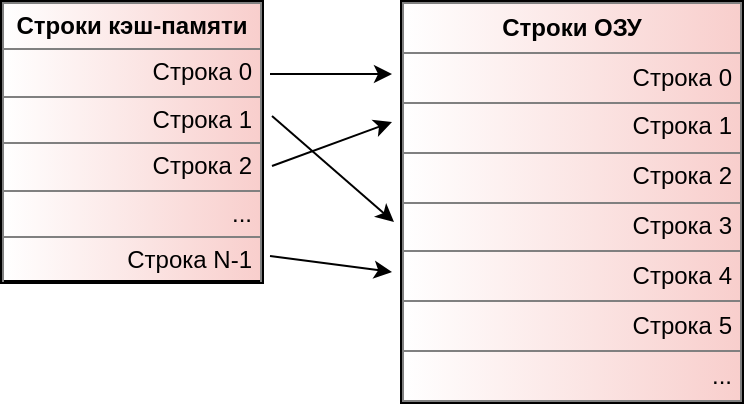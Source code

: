 <mxfile version="20.8.16" type="device" pages="3"><diagram id="nbpj_uiRKLNs1OYvme6L" name="cache"><mxGraphModel dx="1430" dy="846" grid="1" gridSize="10" guides="1" tooltips="1" connect="1" arrows="1" fold="1" page="1" pageScale="1" pageWidth="827" pageHeight="1169" math="1" shadow="0"><root><mxCell id="zK9a4A-4CMLfHtEgIFaL-0"/><mxCell id="zK9a4A-4CMLfHtEgIFaL-1" parent="zK9a4A-4CMLfHtEgIFaL-0"/><mxCell id="5F7hxDypilFhigLUdw_g-2" style="rounded=0;orthogonalLoop=1;jettySize=auto;html=1;" parent="zK9a4A-4CMLfHtEgIFaL-1" edge="1"><mxGeometry relative="1" as="geometry"><mxPoint x="235" y="76" as="targetPoint"/><mxPoint x="174" y="76" as="sourcePoint"/></mxGeometry></mxCell><mxCell id="5F7hxDypilFhigLUdw_g-0" value="&lt;table border=&quot;1&quot; width=&quot;100%&quot; cellpadding=&quot;4&quot; style=&quot;width: 100% ; height: 100% ; border-collapse: collapse&quot;&gt;&lt;tbody&gt;&lt;tr&gt;&lt;th align=&quot;center&quot;&gt;Строки кэш-памяти&lt;/th&gt;&lt;/tr&gt;&lt;tr&gt;&lt;td style=&quot;text-align: right&quot;&gt;Строка 0&lt;/td&gt;&lt;/tr&gt;&lt;tr&gt;&lt;td style=&quot;text-align: right&quot;&gt;Строка 1&lt;br&gt;&lt;/td&gt;&lt;/tr&gt;&lt;tr&gt;&lt;td style=&quot;text-align: right&quot;&gt;Строка 2&lt;br&gt;&lt;/td&gt;&lt;/tr&gt;&lt;tr&gt;&lt;td style=&quot;text-align: right&quot;&gt;...&lt;/td&gt;&lt;/tr&gt;&lt;tr&gt;&lt;td style=&quot;text-align: right&quot;&gt;Строка N-1&lt;/td&gt;&lt;/tr&gt;&lt;/tbody&gt;&lt;/table&gt;" style="text;html=1;strokeColor=default;fillColor=default;overflow=fill;glass=0;comic=0;perimeterSpacing=0;rounded=0;strokeWidth=2;gradientColor=#F8CECC;gradientDirection=east;" parent="zK9a4A-4CMLfHtEgIFaL-1" vertex="1"><mxGeometry x="40" y="40" width="130" height="140" as="geometry"/></mxCell><mxCell id="5F7hxDypilFhigLUdw_g-1" value="&lt;table border=&quot;1&quot; width=&quot;100%&quot; cellpadding=&quot;4&quot; style=&quot;width: 100% ; height: 100% ; border-collapse: collapse&quot;&gt;&lt;tbody&gt;&lt;tr&gt;&lt;th align=&quot;center&quot;&gt;Строки ОЗУ&lt;/th&gt;&lt;/tr&gt;&lt;tr&gt;&lt;td style=&quot;text-align: right&quot;&gt;Строка 0&lt;/td&gt;&lt;/tr&gt;&lt;tr&gt;&lt;td style=&quot;text-align: right&quot;&gt;Строка&amp;nbsp;1&lt;br&gt;&lt;/td&gt;&lt;/tr&gt;&lt;tr&gt;&lt;td style=&quot;text-align: right&quot;&gt;Строка&amp;nbsp;2&lt;br&gt;&lt;/td&gt;&lt;/tr&gt;&lt;tr&gt;&lt;td style=&quot;text-align: right&quot;&gt;Строка&amp;nbsp;3&lt;/td&gt;&lt;/tr&gt;&lt;tr&gt;&lt;td style=&quot;text-align: right&quot;&gt;Строка&amp;nbsp;4&lt;/td&gt;&lt;/tr&gt;&lt;tr&gt;&lt;td style=&quot;text-align: right&quot;&gt;Строка&amp;nbsp;5&lt;/td&gt;&lt;/tr&gt;&lt;tr&gt;&lt;td style=&quot;text-align: right&quot;&gt;...&lt;/td&gt;&lt;/tr&gt;&lt;/tbody&gt;&lt;/table&gt;" style="text;html=1;strokeColor=default;fillColor=default;overflow=fill;glass=0;comic=0;perimeterSpacing=0;rounded=0;strokeWidth=2;gradientColor=#F8CECC;gradientDirection=east;" parent="zK9a4A-4CMLfHtEgIFaL-1" vertex="1"><mxGeometry x="240" y="40" width="170" height="200" as="geometry"/></mxCell><mxCell id="5F7hxDypilFhigLUdw_g-3" style="rounded=0;orthogonalLoop=1;jettySize=auto;html=1;" parent="zK9a4A-4CMLfHtEgIFaL-1" edge="1"><mxGeometry relative="1" as="geometry"><mxPoint x="236" y="150" as="targetPoint"/><mxPoint x="175" y="97" as="sourcePoint"/></mxGeometry></mxCell><mxCell id="5F7hxDypilFhigLUdw_g-4" style="rounded=0;orthogonalLoop=1;jettySize=auto;html=1;" parent="zK9a4A-4CMLfHtEgIFaL-1" edge="1"><mxGeometry relative="1" as="geometry"><mxPoint x="235" y="175" as="targetPoint"/><mxPoint x="174" y="167" as="sourcePoint"/></mxGeometry></mxCell><mxCell id="5F7hxDypilFhigLUdw_g-5" style="rounded=0;orthogonalLoop=1;jettySize=auto;html=1;" parent="zK9a4A-4CMLfHtEgIFaL-1" edge="1"><mxGeometry relative="1" as="geometry"><mxPoint x="235" y="100" as="targetPoint"/><mxPoint x="175" y="122" as="sourcePoint"/></mxGeometry></mxCell></root></mxGraphModel></diagram><diagram name="VM" id="P62BXfJZ1sK9GitiY-Vh"><mxGraphModel dx="1430" dy="846" grid="1" gridSize="10" guides="1" tooltips="1" connect="1" arrows="1" fold="1" page="1" pageScale="1" pageWidth="827" pageHeight="1169" math="1" shadow="0"><root><mxCell id="mAOAdRKeAuuD5DQ7iU_m-0"/><mxCell id="mAOAdRKeAuuD5DQ7iU_m-1" parent="mAOAdRKeAuuD5DQ7iU_m-0"/><mxCell id="mAOAdRKeAuuD5DQ7iU_m-2" style="rounded=0;orthogonalLoop=1;jettySize=auto;html=1;" parent="mAOAdRKeAuuD5DQ7iU_m-1" edge="1"><mxGeometry relative="1" as="geometry"><mxPoint x="235" y="90" as="targetPoint"/><mxPoint x="174" y="90" as="sourcePoint"/></mxGeometry></mxCell><mxCell id="mAOAdRKeAuuD5DQ7iU_m-3" value="&lt;table border=&quot;1&quot; width=&quot;100%&quot; cellpadding=&quot;4&quot; style=&quot;width: 100% ; height: 100% ; border-collapse: collapse&quot;&gt;&lt;tbody&gt;&lt;tr&gt;&lt;th align=&quot;center&quot;&gt;Виртуальные&lt;br&gt;страницы&lt;/th&gt;&lt;/tr&gt;&lt;tr&gt;&lt;td style=&quot;text-align: right&quot;&gt;Страница 0&lt;/td&gt;&lt;/tr&gt;&lt;tr&gt;&lt;td style=&quot;text-align: right&quot;&gt;Страница 1&lt;/td&gt;&lt;/tr&gt;&lt;tr&gt;&lt;td style=&quot;text-align: right&quot;&gt;Страница 2&lt;br&gt;&lt;/td&gt;&lt;/tr&gt;&lt;tr&gt;&lt;td style=&quot;text-align: right&quot;&gt;Страница 3&lt;br&gt;&lt;/td&gt;&lt;/tr&gt;&lt;tr&gt;&lt;td style=&quot;text-align: right&quot;&gt;Страница 4&lt;br&gt;&lt;/td&gt;&lt;/tr&gt;&lt;tr&gt;&lt;td style=&quot;text-align: right&quot;&gt;&lt;span&gt;Страница 5&lt;/span&gt;&lt;br&gt;&lt;/td&gt;&lt;/tr&gt;&lt;tr&gt;&lt;td style=&quot;text-align: right&quot;&gt;&lt;span&gt;Страница 6&lt;/span&gt;&lt;br&gt;&lt;/td&gt;&lt;/tr&gt;&lt;tr&gt;&lt;td style=&quot;text-align: right&quot;&gt;&lt;span&gt;Страница 7&lt;/span&gt;&lt;br&gt;&lt;/td&gt;&lt;/tr&gt;&lt;tr&gt;&lt;td style=&quot;text-align: right&quot;&gt;&lt;span&gt;Страница 8&lt;/span&gt;&lt;br&gt;&lt;/td&gt;&lt;/tr&gt;&lt;tr&gt;&lt;td style=&quot;text-align: right&quot;&gt;&lt;span&gt;Страница 9&lt;/span&gt;&lt;br&gt;&lt;/td&gt;&lt;/tr&gt;&lt;tr&gt;&lt;td style=&quot;text-align: right&quot;&gt;...&lt;/td&gt;&lt;/tr&gt;&lt;/tbody&gt;&lt;/table&gt;" style="text;html=1;strokeColor=default;fillColor=default;overflow=fill;glass=0;comic=0;perimeterSpacing=0;fillStyle=solid;strokeWidth=2;gradientColor=#D5E8D4;gradientDirection=east;" parent="mAOAdRKeAuuD5DQ7iU_m-1" vertex="1"><mxGeometry x="40" y="40" width="130" height="290" as="geometry"/></mxCell><mxCell id="mAOAdRKeAuuD5DQ7iU_m-4" value="&lt;table border=&quot;1&quot; width=&quot;100%&quot; cellpadding=&quot;4&quot; style=&quot;width: 100% ; height: 100% ; border-collapse: collapse&quot;&gt;&lt;tbody&gt;&lt;tr&gt;&lt;th align=&quot;center&quot;&gt;Физические&lt;br&gt;страницы&lt;/th&gt;&lt;/tr&gt;&lt;tr&gt;&lt;td style=&quot;text-align: right&quot;&gt;Страница 0&lt;/td&gt;&lt;/tr&gt;&lt;tr&gt;&lt;td style=&quot;text-align: right&quot;&gt;Страница&amp;nbsp;1&lt;br&gt;&lt;/td&gt;&lt;/tr&gt;&lt;tr&gt;&lt;td style=&quot;text-align: right&quot;&gt;Страница&amp;nbsp;2&lt;br&gt;&lt;/td&gt;&lt;/tr&gt;&lt;tr&gt;&lt;td style=&quot;text-align: right&quot;&gt;Страница&amp;nbsp;3&lt;/td&gt;&lt;/tr&gt;&lt;tr&gt;&lt;td style=&quot;text-align: right&quot;&gt;Страница&amp;nbsp;4&lt;/td&gt;&lt;/tr&gt;&lt;tr&gt;&lt;td style=&quot;text-align: right&quot;&gt;...&lt;/td&gt;&lt;/tr&gt;&lt;/tbody&gt;&lt;/table&gt;" style="text;html=1;strokeColor=default;fillColor=default;overflow=fill;glass=0;comic=0;perimeterSpacing=0;fillStyle=solid;strokeWidth=2;gradientColor=#F8CECC;gradientDirection=east;" parent="mAOAdRKeAuuD5DQ7iU_m-1" vertex="1"><mxGeometry x="240" y="40" width="120" height="180" as="geometry"/></mxCell><mxCell id="mAOAdRKeAuuD5DQ7iU_m-5" style="rounded=0;orthogonalLoop=1;jettySize=auto;html=1;" parent="mAOAdRKeAuuD5DQ7iU_m-1" edge="1"><mxGeometry relative="1" as="geometry"><mxPoint x="236" y="150" as="targetPoint"/><mxPoint x="174" y="111" as="sourcePoint"/></mxGeometry></mxCell><mxCell id="mAOAdRKeAuuD5DQ7iU_m-6" style="rounded=0;orthogonalLoop=1;jettySize=auto;html=1;" parent="mAOAdRKeAuuD5DQ7iU_m-1" edge="1"><mxGeometry relative="1" as="geometry"><mxPoint x="235" y="180" as="targetPoint"/><mxPoint x="175" y="160" as="sourcePoint"/></mxGeometry></mxCell><mxCell id="mAOAdRKeAuuD5DQ7iU_m-7" style="rounded=0;orthogonalLoop=1;jettySize=auto;html=1;" parent="mAOAdRKeAuuD5DQ7iU_m-1" edge="1"><mxGeometry relative="1" as="geometry"><mxPoint x="235" y="110" as="targetPoint"/><mxPoint x="174" y="133" as="sourcePoint"/></mxGeometry></mxCell><mxCell id="mAOAdRKeAuuD5DQ7iU_m-8" value="Адресное пространство" style="text;html=1;strokeColor=none;fillColor=none;align=center;verticalAlign=middle;whiteSpace=wrap;rounded=0;glass=0;comic=0;" parent="mAOAdRKeAuuD5DQ7iU_m-1" vertex="1"><mxGeometry x="30" y="10" width="150" height="20" as="geometry"/></mxCell><mxCell id="mAOAdRKeAuuD5DQ7iU_m-9" value="Оперативная память" style="text;html=1;strokeColor=none;fillColor=none;align=center;verticalAlign=middle;whiteSpace=wrap;rounded=0;glass=0;comic=0;" parent="mAOAdRKeAuuD5DQ7iU_m-1" vertex="1"><mxGeometry x="225" y="10" width="150" height="20" as="geometry"/></mxCell><mxCell id="mAOAdRKeAuuD5DQ7iU_m-10" style="rounded=0;orthogonalLoop=1;jettySize=auto;html=1;" parent="mAOAdRKeAuuD5DQ7iU_m-1" target="mAOAdRKeAuuD5DQ7iU_m-12" edge="1"><mxGeometry relative="1" as="geometry"><mxPoint x="260" y="280" as="targetPoint"/><mxPoint x="174" y="181" as="sourcePoint"/></mxGeometry></mxCell><mxCell id="mAOAdRKeAuuD5DQ7iU_m-11" style="rounded=0;orthogonalLoop=1;jettySize=auto;html=1;" parent="mAOAdRKeAuuD5DQ7iU_m-1" target="mAOAdRKeAuuD5DQ7iU_m-12" edge="1"><mxGeometry relative="1" as="geometry"><mxPoint x="250" y="280" as="targetPoint"/><mxPoint x="176" y="203" as="sourcePoint"/></mxGeometry></mxCell><mxCell id="mAOAdRKeAuuD5DQ7iU_m-12" value="Подкачка" style="shape=cylinder;whiteSpace=wrap;html=1;boundedLbl=1;backgroundOutline=1;glass=0;comic=0;" parent="mAOAdRKeAuuD5DQ7iU_m-1" vertex="1"><mxGeometry x="260" y="250" width="60" height="80" as="geometry"/></mxCell><mxCell id="mAOAdRKeAuuD5DQ7iU_m-13" style="rounded=0;orthogonalLoop=1;jettySize=auto;html=1;" parent="mAOAdRKeAuuD5DQ7iU_m-1" edge="1"><mxGeometry relative="1" as="geometry"><mxPoint x="235" y="210" as="targetPoint"/><mxPoint x="174" y="226" as="sourcePoint"/></mxGeometry></mxCell><mxCell id="mAOAdRKeAuuD5DQ7iU_m-14" style="rounded=0;orthogonalLoop=1;jettySize=auto;html=1;edgeStyle=orthogonalEdgeStyle;curved=1;" parent="mAOAdRKeAuuD5DQ7iU_m-1" target="mAOAdRKeAuuD5DQ7iU_m-15" edge="1"><mxGeometry relative="1" as="geometry"><mxPoint x="240" y="290" as="targetPoint"/><mxPoint x="174" y="250" as="sourcePoint"/></mxGeometry></mxCell><mxCell id="mAOAdRKeAuuD5DQ7iU_m-15" value="&lt;b&gt;&lt;font color=&quot;#ff0000&quot;&gt;X&lt;/font&gt;&lt;/b&gt;" style="text;html=1;align=center;verticalAlign=middle;resizable=0;points=[];autosize=1;" parent="mAOAdRKeAuuD5DQ7iU_m-1" vertex="1"><mxGeometry x="235" y="320" width="20" height="20" as="geometry"/></mxCell><mxCell id="mAOAdRKeAuuD5DQ7iU_m-17" style="rounded=0;orthogonalLoop=1;jettySize=auto;html=1;edgeStyle=orthogonalEdgeStyle;curved=1;" parent="mAOAdRKeAuuD5DQ7iU_m-1" target="mAOAdRKeAuuD5DQ7iU_m-18" edge="1"><mxGeometry relative="1" as="geometry"><mxPoint x="240" y="310" as="targetPoint"/><mxPoint x="174" y="272" as="sourcePoint"/></mxGeometry></mxCell><mxCell id="mAOAdRKeAuuD5DQ7iU_m-18" value="&lt;b&gt;&lt;font color=&quot;#ff0000&quot;&gt;X&lt;/font&gt;&lt;/b&gt;" style="text;html=1;align=center;verticalAlign=middle;resizable=0;points=[];autosize=1;" parent="mAOAdRKeAuuD5DQ7iU_m-1" vertex="1"><mxGeometry x="220" y="320" width="20" height="20" as="geometry"/></mxCell><mxCell id="mAOAdRKeAuuD5DQ7iU_m-21" style="rounded=0;orthogonalLoop=1;jettySize=auto;html=1;edgeStyle=orthogonalEdgeStyle;curved=1;" parent="mAOAdRKeAuuD5DQ7iU_m-1" target="mAOAdRKeAuuD5DQ7iU_m-22" edge="1"><mxGeometry relative="1" as="geometry"><mxPoint x="240" y="335" as="targetPoint"/><mxPoint x="174" y="295" as="sourcePoint"/></mxGeometry></mxCell><mxCell id="mAOAdRKeAuuD5DQ7iU_m-22" value="&lt;b&gt;&lt;font color=&quot;#ff0000&quot;&gt;X&lt;/font&gt;&lt;/b&gt;" style="text;html=1;align=center;verticalAlign=middle;resizable=0;points=[];autosize=1;" parent="mAOAdRKeAuuD5DQ7iU_m-1" vertex="1"><mxGeometry x="205" y="320" width="20" height="20" as="geometry"/></mxCell></root></mxGraphModel></diagram><diagram id="5R70S0mUe7V96h5orjH3" name="segments"><mxGraphModel dx="1430" dy="846" grid="1" gridSize="10" guides="1" tooltips="1" connect="1" arrows="1" fold="1" page="1" pageScale="1" pageWidth="827" pageHeight="1169" math="0" shadow="0"><root><mxCell id="L7e4L4oJ6s9-Xat3Ouna-0"/><mxCell id="L7e4L4oJ6s9-Xat3Ouna-1" parent="L7e4L4oJ6s9-Xat3Ouna-0"/><mxCell id="wxG_wuaO8r168057cpOV-0" style="rounded=0;orthogonalLoop=1;jettySize=auto;html=1;" parent="L7e4L4oJ6s9-Xat3Ouna-1" edge="1"><mxGeometry relative="1" as="geometry"><mxPoint x="235" y="70" as="targetPoint"/><mxPoint x="174" y="80" as="sourcePoint"/></mxGeometry></mxCell><mxCell id="wxG_wuaO8r168057cpOV-1" value="&lt;table border=&quot;1&quot; width=&quot;100%&quot; cellpadding=&quot;4&quot; style=&quot;width: 100% ; height: 100% ; border-collapse: collapse&quot;&gt;&lt;tbody&gt;&lt;tr&gt;&lt;th align=&quot;center&quot;&gt;Сегменты&lt;/th&gt;&lt;/tr&gt;&lt;tr&gt;&lt;td style=&quot;text-align: right&quot;&gt;Сегмент кода&lt;/td&gt;&lt;/tr&gt;&lt;tr&gt;&lt;td style=&quot;text-align: right&quot;&gt;Сегмент стека&lt;/td&gt;&lt;/tr&gt;&lt;tr&gt;&lt;td style=&quot;text-align: right&quot;&gt;Секмента данных&lt;/td&gt;&lt;/tr&gt;&lt;/tbody&gt;&lt;/table&gt;" style="text;html=1;strokeColor=default;fillColor=default;overflow=fill;glass=0;comic=0;strokeWidth=2;gradientColor=#9AC7BF;gradientDirection=east;" parent="L7e4L4oJ6s9-Xat3Ouna-1" vertex="1"><mxGeometry x="40" y="40" width="130" height="100" as="geometry"/></mxCell><mxCell id="wxG_wuaO8r168057cpOV-2" value="&lt;table border=&quot;1&quot; width=&quot;100%&quot; cellpadding=&quot;4&quot; style=&quot;width: 100% ; height: 100% ; border-collapse: collapse&quot;&gt;&lt;tbody&gt;&lt;tr&gt;&lt;th&gt;&lt;span style=&quot;font-weight: normal&quot;&gt;&lt;br&gt;Сегмент кода&lt;br&gt;&lt;br&gt;&lt;/span&gt;&lt;/th&gt;&lt;/tr&gt;&lt;tr&gt;&lt;td style=&quot;background-color: rgb(230 , 230 , 230)&quot;&gt;&lt;br&gt;&lt;/td&gt;&lt;/tr&gt;&lt;tr&gt;&lt;td&gt;Сегмент стека&lt;br&gt;&lt;br&gt;&lt;/td&gt;&lt;/tr&gt;&lt;tr&gt;&lt;td style=&quot;background-color: rgb(230 , 230 , 230)&quot;&gt;&lt;br&gt;&lt;/td&gt;&lt;/tr&gt;&lt;tr&gt;&lt;td&gt;&lt;br&gt;&lt;br&gt;Сегмент данных&lt;br&gt;&lt;br&gt;&lt;br&gt;&lt;/td&gt;&lt;/tr&gt;&lt;tr&gt;&lt;td style=&quot;background-color: rgb(230 , 230 , 230)&quot;&gt;&lt;br&gt;&lt;/td&gt;&lt;/tr&gt;&lt;/tbody&gt;&lt;/table&gt;" style="text;html=1;strokeColor=default;fillColor=default;overflow=fill;glass=0;comic=0;align=right;strokeWidth=2;gradientColor=#F8CECC;gradientDirection=east;" parent="L7e4L4oJ6s9-Xat3Ouna-1" vertex="1"><mxGeometry x="240" y="40" width="120" height="240" as="geometry"/></mxCell><mxCell id="wxG_wuaO8r168057cpOV-3" style="rounded=0;orthogonalLoop=1;jettySize=auto;html=1;" parent="L7e4L4oJ6s9-Xat3Ouna-1" edge="1"><mxGeometry relative="1" as="geometry"><mxPoint x="236" y="130" as="targetPoint"/><mxPoint x="174" y="100" as="sourcePoint"/></mxGeometry></mxCell><mxCell id="wxG_wuaO8r168057cpOV-4" style="rounded=0;orthogonalLoop=1;jettySize=auto;html=1;" parent="L7e4L4oJ6s9-Xat3Ouna-1" edge="1"><mxGeometry relative="1" as="geometry"><mxPoint x="235" y="190" as="targetPoint"/><mxPoint x="175" y="130" as="sourcePoint"/></mxGeometry></mxCell><mxCell id="wxG_wuaO8r168057cpOV-6" value="Адресное пространство" style="text;html=1;strokeColor=none;fillColor=none;align=center;verticalAlign=middle;whiteSpace=wrap;rounded=0;glass=0;comic=0;" parent="L7e4L4oJ6s9-Xat3Ouna-1" vertex="1"><mxGeometry x="30" y="10" width="150" height="20" as="geometry"/></mxCell><mxCell id="wxG_wuaO8r168057cpOV-7" value="Оперативная память" style="text;html=1;strokeColor=none;fillColor=none;align=center;verticalAlign=middle;whiteSpace=wrap;rounded=0;glass=0;comic=0;" parent="L7e4L4oJ6s9-Xat3Ouna-1" vertex="1"><mxGeometry x="225" y="10" width="150" height="20" as="geometry"/></mxCell></root></mxGraphModel></diagram></mxfile>